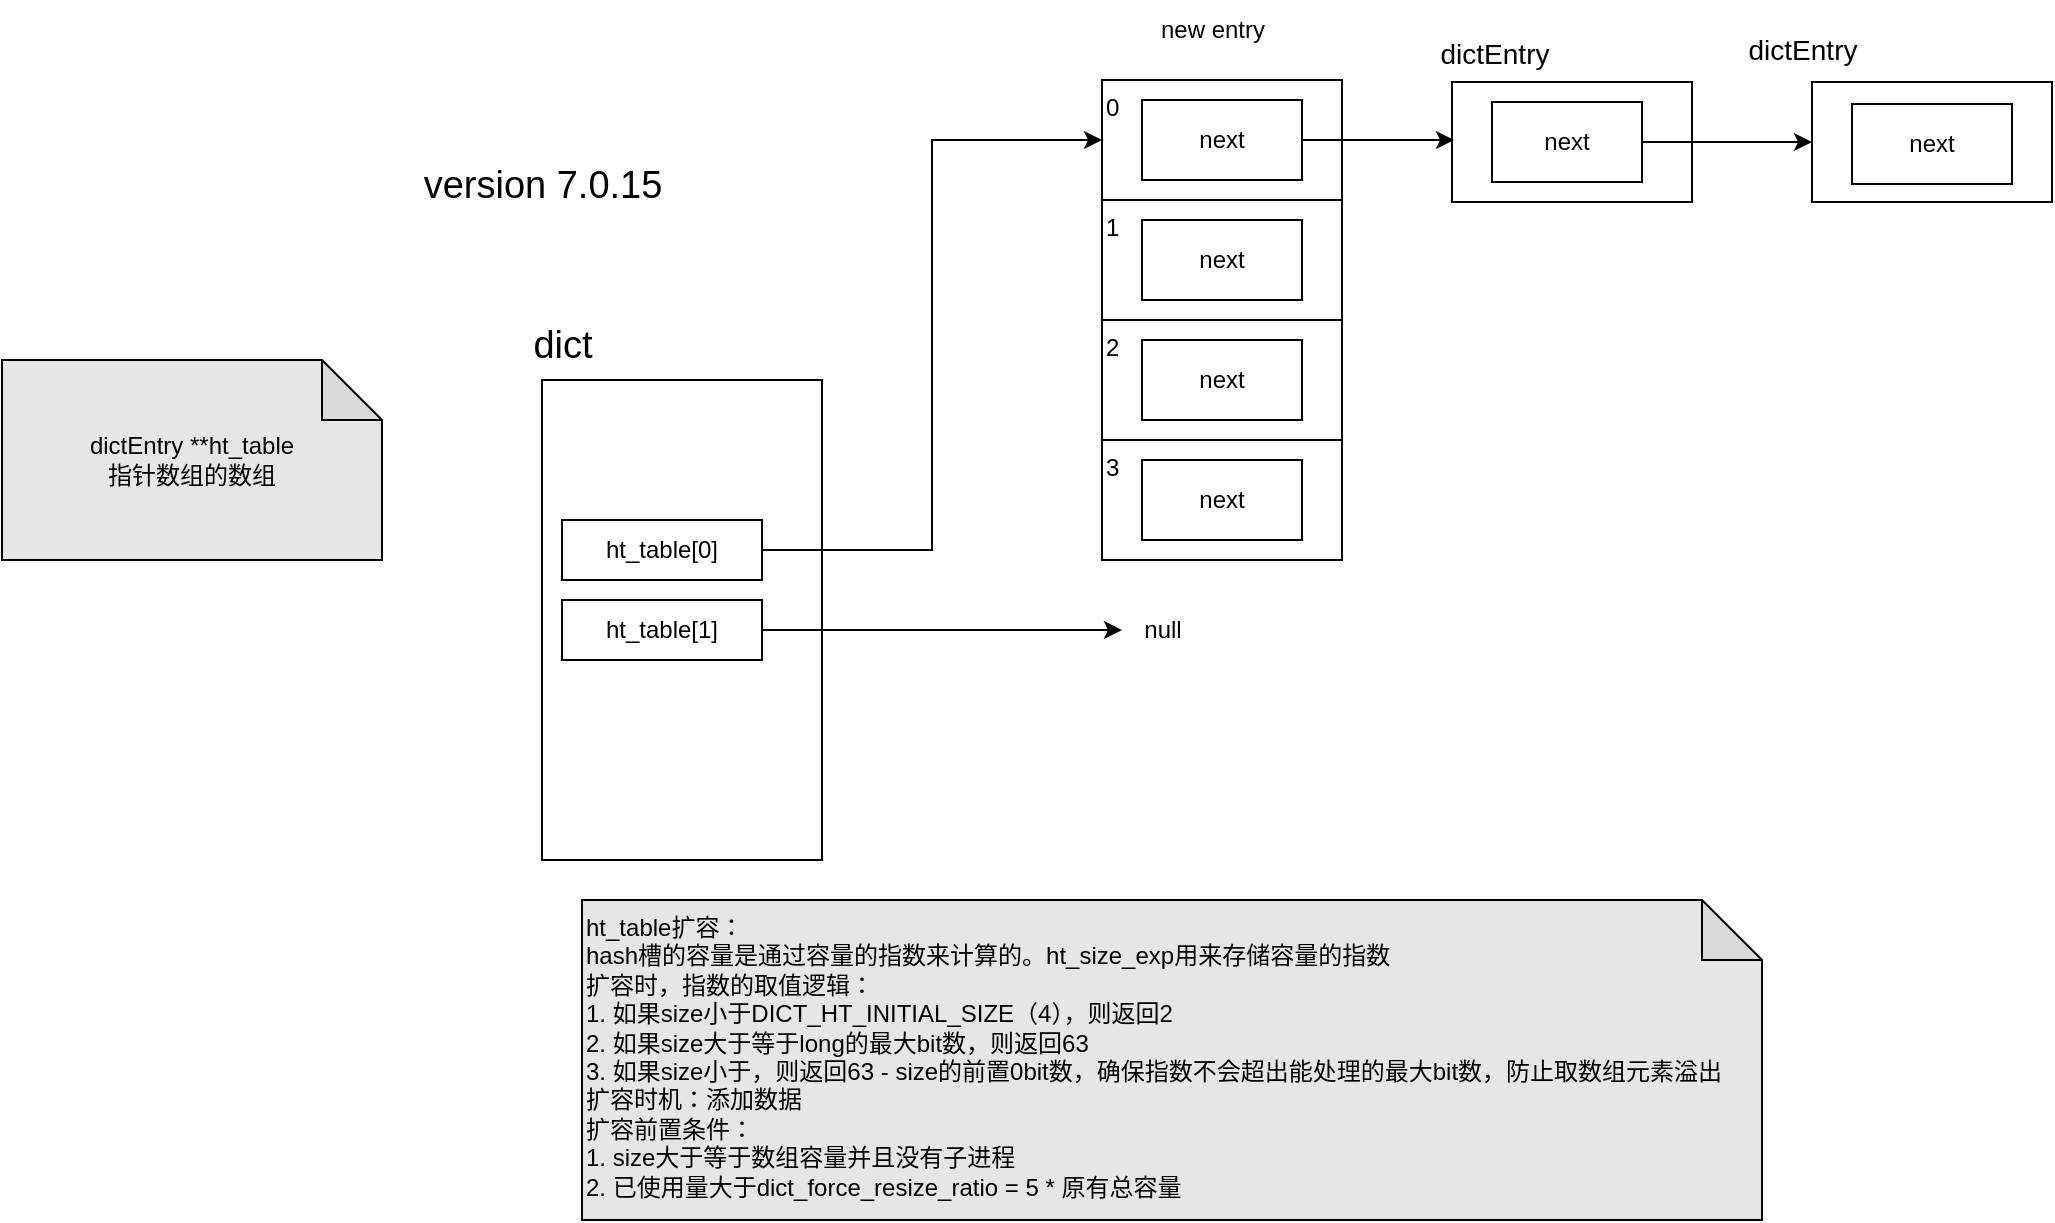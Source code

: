 <mxfile version="26.2.12">
  <diagram name="第 1 页" id="94je1vxSOdhImaoz7nrM">
    <mxGraphModel dx="2063" dy="790" grid="1" gridSize="10" guides="1" tooltips="1" connect="1" arrows="1" fold="1" page="1" pageScale="1" pageWidth="827" pageHeight="1169" math="0" shadow="0">
      <root>
        <mxCell id="0" />
        <mxCell id="1" parent="0" />
        <mxCell id="Xx1ZGW-cqv-4vBmC9HKy-1" value="&lt;div&gt;&lt;div&gt;&lt;br&gt;&lt;/div&gt;&lt;/div&gt;" style="rounded=0;whiteSpace=wrap;html=1;" vertex="1" parent="1">
          <mxGeometry x="30" y="230" width="140" height="240" as="geometry" />
        </mxCell>
        <mxCell id="Xx1ZGW-cqv-4vBmC9HKy-2" value="dict" style="text;html=1;align=center;verticalAlign=middle;resizable=0;points=[];autosize=1;strokeColor=none;fillColor=none;fontSize=19;" vertex="1" parent="1">
          <mxGeometry x="15" y="193" width="50" height="40" as="geometry" />
        </mxCell>
        <mxCell id="Xx1ZGW-cqv-4vBmC9HKy-9" value="" style="edgeStyle=orthogonalEdgeStyle;rounded=0;orthogonalLoop=1;jettySize=auto;html=1;exitX=1;exitY=0.5;exitDx=0;exitDy=0;" edge="1" parent="1" source="Xx1ZGW-cqv-4vBmC9HKy-18" target="Xx1ZGW-cqv-4vBmC9HKy-19">
          <mxGeometry relative="1" as="geometry">
            <mxPoint x="354" y="380" as="targetPoint" />
            <Array as="points">
              <mxPoint x="290" y="355" />
            </Array>
          </mxGeometry>
        </mxCell>
        <mxCell id="Xx1ZGW-cqv-4vBmC9HKy-29" style="edgeStyle=orthogonalEdgeStyle;rounded=0;orthogonalLoop=1;jettySize=auto;html=1;entryX=0;entryY=0.5;entryDx=0;entryDy=0;" edge="1" parent="1" source="Xx1ZGW-cqv-4vBmC9HKy-3" target="Xx1ZGW-cqv-4vBmC9HKy-25">
          <mxGeometry relative="1" as="geometry" />
        </mxCell>
        <mxCell id="Xx1ZGW-cqv-4vBmC9HKy-3" value="ht_table[0]" style="rounded=0;whiteSpace=wrap;html=1;" vertex="1" parent="1">
          <mxGeometry x="40" y="300" width="100" height="30" as="geometry" />
        </mxCell>
        <mxCell id="Xx1ZGW-cqv-4vBmC9HKy-5" value="" style="whiteSpace=wrap;html=1;rounded=0;" vertex="1" parent="1">
          <mxGeometry x="485" y="81" width="120" height="60" as="geometry" />
        </mxCell>
        <mxCell id="Xx1ZGW-cqv-4vBmC9HKy-7" value="dictEntry" style="text;html=1;align=center;verticalAlign=middle;resizable=0;points=[];autosize=1;strokeColor=none;fillColor=none;fontSize=14;" vertex="1" parent="1">
          <mxGeometry x="466" y="52" width="80" height="30" as="geometry" />
        </mxCell>
        <mxCell id="Xx1ZGW-cqv-4vBmC9HKy-40" style="edgeStyle=orthogonalEdgeStyle;rounded=0;orthogonalLoop=1;jettySize=auto;html=1;exitX=1;exitY=0.5;exitDx=0;exitDy=0;entryX=0;entryY=0.5;entryDx=0;entryDy=0;" edge="1" parent="1" source="Xx1ZGW-cqv-4vBmC9HKy-11" target="Xx1ZGW-cqv-4vBmC9HKy-13">
          <mxGeometry relative="1" as="geometry" />
        </mxCell>
        <mxCell id="Xx1ZGW-cqv-4vBmC9HKy-11" value="next" style="whiteSpace=wrap;html=1;rounded=0;" vertex="1" parent="1">
          <mxGeometry x="505" y="91" width="75" height="40" as="geometry" />
        </mxCell>
        <mxCell id="Xx1ZGW-cqv-4vBmC9HKy-13" value="" style="whiteSpace=wrap;html=1;rounded=0;" vertex="1" parent="1">
          <mxGeometry x="665" y="81" width="120" height="60" as="geometry" />
        </mxCell>
        <mxCell id="Xx1ZGW-cqv-4vBmC9HKy-14" value="next" style="whiteSpace=wrap;html=1;rounded=0;" vertex="1" parent="1">
          <mxGeometry x="685" y="92" width="80" height="40" as="geometry" />
        </mxCell>
        <mxCell id="Xx1ZGW-cqv-4vBmC9HKy-16" value="&lt;span style=&quot;font-size: 14px;&quot;&gt;dictEntry&lt;/span&gt;" style="text;html=1;align=center;verticalAlign=middle;resizable=0;points=[];autosize=1;strokeColor=none;fillColor=none;" vertex="1" parent="1">
          <mxGeometry x="620" y="50" width="80" height="30" as="geometry" />
        </mxCell>
        <mxCell id="Xx1ZGW-cqv-4vBmC9HKy-17" value="version 7.0.15" style="text;html=1;align=center;verticalAlign=middle;resizable=0;points=[];autosize=1;strokeColor=none;fillColor=none;fontSize=19;" vertex="1" parent="1">
          <mxGeometry x="-40" y="113" width="140" height="40" as="geometry" />
        </mxCell>
        <mxCell id="Xx1ZGW-cqv-4vBmC9HKy-18" value="ht_table[1]" style="rounded=0;whiteSpace=wrap;html=1;" vertex="1" parent="1">
          <mxGeometry x="40" y="340" width="100" height="30" as="geometry" />
        </mxCell>
        <mxCell id="Xx1ZGW-cqv-4vBmC9HKy-19" value="null" style="text;html=1;align=center;verticalAlign=middle;resizable=0;points=[];autosize=1;strokeColor=none;fillColor=none;" vertex="1" parent="1">
          <mxGeometry x="320" y="340" width="40" height="30" as="geometry" />
        </mxCell>
        <mxCell id="Xx1ZGW-cqv-4vBmC9HKy-23" value="dictEntry **ht_table&lt;div style=&quot;text-wrap-mode: nowrap;&quot;&gt;&lt;span style=&quot;text-wrap-mode: wrap;&quot;&gt;指针数组的数组&lt;/span&gt;&lt;/div&gt;" style="shape=note;whiteSpace=wrap;html=1;backgroundOutline=1;darkOpacity=0.05;fillColor=#E6E6E6;" vertex="1" parent="1">
          <mxGeometry x="-240" y="220" width="190" height="100" as="geometry" />
        </mxCell>
        <mxCell id="Xx1ZGW-cqv-4vBmC9HKy-25" value="0" style="whiteSpace=wrap;html=1;rounded=0;align=left;verticalAlign=top;" vertex="1" parent="1">
          <mxGeometry x="310" y="80" width="120" height="60" as="geometry" />
        </mxCell>
        <mxCell id="Xx1ZGW-cqv-4vBmC9HKy-30" style="edgeStyle=orthogonalEdgeStyle;rounded=0;orthogonalLoop=1;jettySize=auto;html=1;exitX=1;exitY=0.5;exitDx=0;exitDy=0;" edge="1" parent="1" source="Xx1ZGW-cqv-4vBmC9HKy-26">
          <mxGeometry relative="1" as="geometry">
            <mxPoint x="486" y="110" as="targetPoint" />
          </mxGeometry>
        </mxCell>
        <mxCell id="Xx1ZGW-cqv-4vBmC9HKy-26" value="next" style="whiteSpace=wrap;html=1;rounded=0;" vertex="1" parent="1">
          <mxGeometry x="330" y="90" width="80" height="40" as="geometry" />
        </mxCell>
        <mxCell id="Xx1ZGW-cqv-4vBmC9HKy-27" value="new entry" style="text;html=1;align=center;verticalAlign=middle;resizable=0;points=[];autosize=1;strokeColor=none;fillColor=none;" vertex="1" parent="1">
          <mxGeometry x="325" y="40" width="80" height="30" as="geometry" />
        </mxCell>
        <mxCell id="Xx1ZGW-cqv-4vBmC9HKy-31" value="ht_table扩容：&lt;div&gt;hash槽的容量是通过容量的指数来计算的。ht_size_exp用来存储容量的指数&lt;/div&gt;&lt;div&gt;扩容时，指数的取值逻辑：&lt;br&gt;&lt;div&gt;1. 如果size小于DICT_HT_INITIAL_SIZE（4），则返回2&lt;/div&gt;&lt;/div&gt;&lt;div&gt;2. 如果size大于等于long的最大bit数，则返回63&lt;/div&gt;&lt;div&gt;3. 如果size小于，则返回63 - size的前置0bit数，确保指数不会超出能处理的最大bit数，防止取数组元素溢出&lt;/div&gt;&lt;div&gt;扩容时机：添加数据&lt;/div&gt;&lt;div&gt;扩容前置条件：&lt;/div&gt;&lt;div&gt;1. size大于等于数组容量并且没有子进程&lt;/div&gt;&lt;div&gt;2. 已使用量大于dict_force_resize_ratio = 5 * 原有总容量&lt;/div&gt;" style="shape=note;whiteSpace=wrap;html=1;backgroundOutline=1;darkOpacity=0.05;fillColor=#E6E6E6;align=left;verticalAlign=top;" vertex="1" parent="1">
          <mxGeometry x="50" y="490" width="590" height="160" as="geometry" />
        </mxCell>
        <mxCell id="Xx1ZGW-cqv-4vBmC9HKy-32" value="1" style="whiteSpace=wrap;html=1;rounded=0;align=left;verticalAlign=top;" vertex="1" parent="1">
          <mxGeometry x="310" y="140" width="120" height="60" as="geometry" />
        </mxCell>
        <mxCell id="Xx1ZGW-cqv-4vBmC9HKy-33" value="next" style="whiteSpace=wrap;html=1;rounded=0;" vertex="1" parent="1">
          <mxGeometry x="330" y="150" width="80" height="40" as="geometry" />
        </mxCell>
        <mxCell id="Xx1ZGW-cqv-4vBmC9HKy-35" value="2" style="whiteSpace=wrap;html=1;rounded=0;align=left;verticalAlign=top;" vertex="1" parent="1">
          <mxGeometry x="310" y="200" width="120" height="60" as="geometry" />
        </mxCell>
        <mxCell id="Xx1ZGW-cqv-4vBmC9HKy-36" value="next" style="whiteSpace=wrap;html=1;rounded=0;" vertex="1" parent="1">
          <mxGeometry x="330" y="210" width="80" height="40" as="geometry" />
        </mxCell>
        <mxCell id="Xx1ZGW-cqv-4vBmC9HKy-37" value="3" style="whiteSpace=wrap;html=1;rounded=0;align=left;verticalAlign=top;" vertex="1" parent="1">
          <mxGeometry x="310" y="260" width="120" height="60" as="geometry" />
        </mxCell>
        <mxCell id="Xx1ZGW-cqv-4vBmC9HKy-38" value="next" style="whiteSpace=wrap;html=1;rounded=0;" vertex="1" parent="1">
          <mxGeometry x="330" y="270" width="80" height="40" as="geometry" />
        </mxCell>
      </root>
    </mxGraphModel>
  </diagram>
</mxfile>
